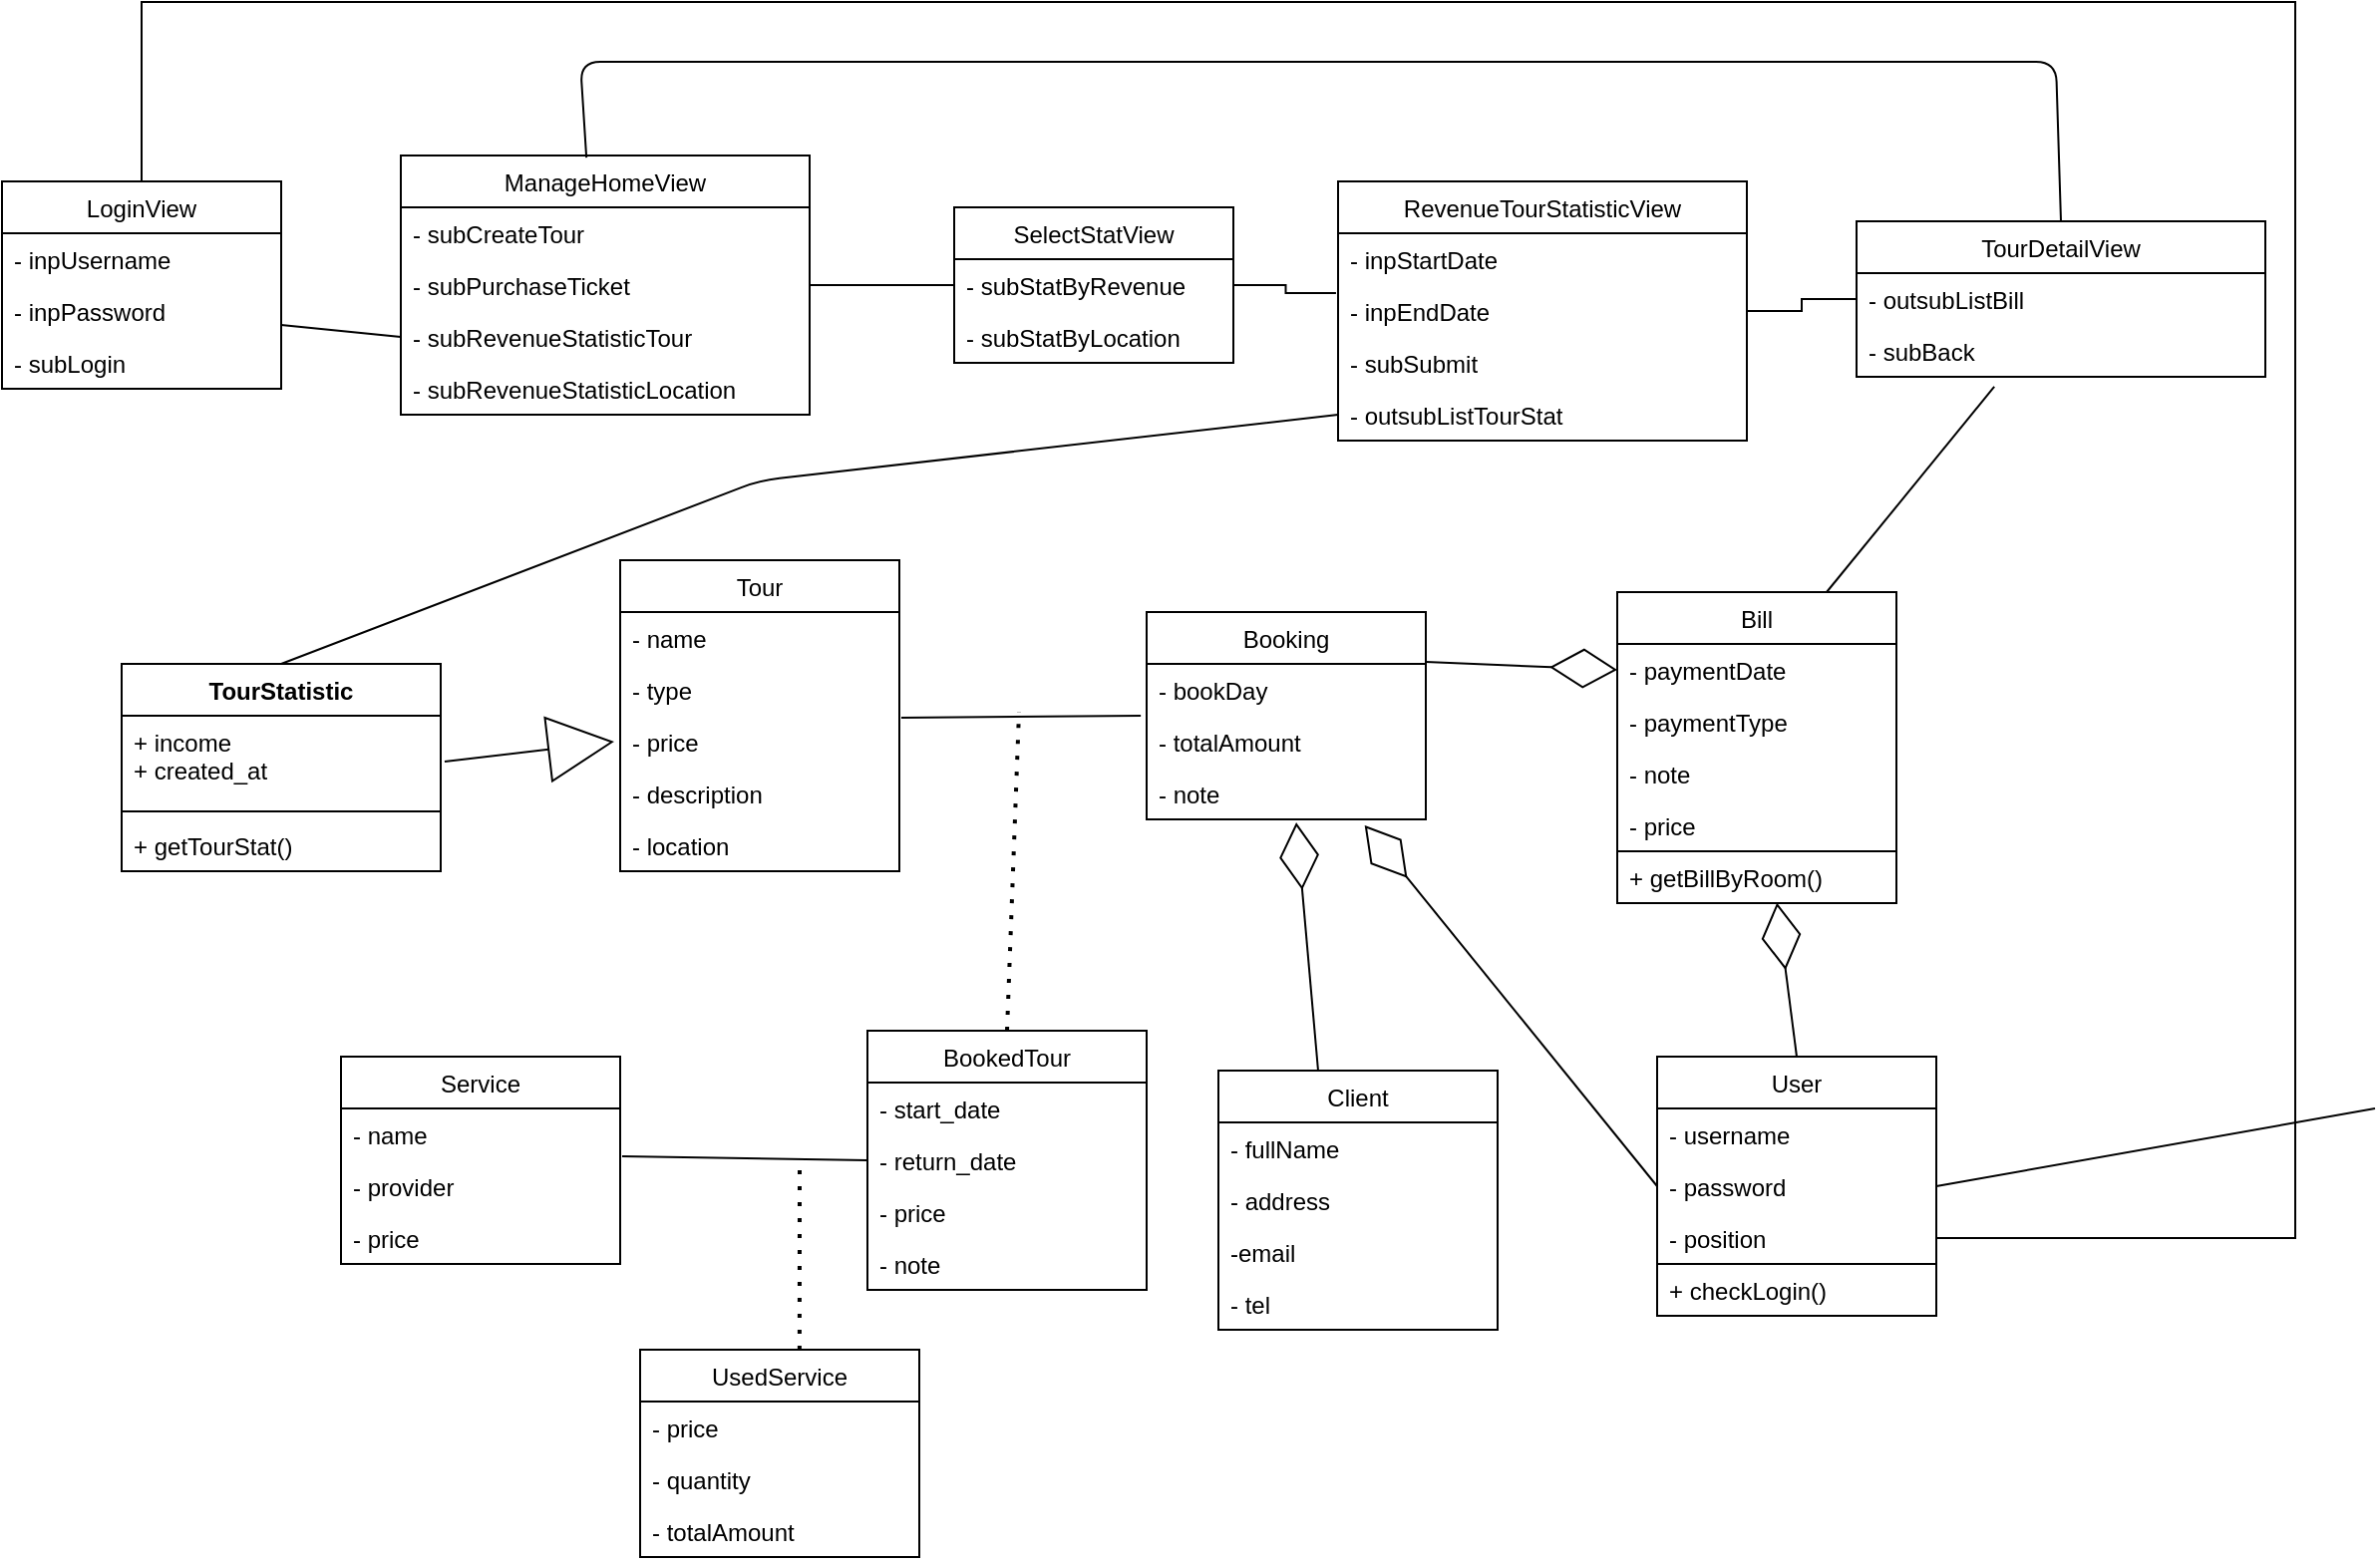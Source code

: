 <mxfile version="14.6.13" type="github">
  <diagram id="zudohQFlMkNDoasd10HX" name="Page-1">
    <mxGraphModel dx="2031" dy="2167" grid="1" gridSize="10" guides="1" tooltips="1" connect="1" arrows="1" fold="1" page="1" pageScale="1" pageWidth="850" pageHeight="1100" math="0" shadow="0">
      <root>
        <mxCell id="0" />
        <mxCell id="1" parent="0" />
        <mxCell id="9bsEgimA_0GtHh4UCd_Q-5" value="LoginView" style="swimlane;fontStyle=0;childLayout=stackLayout;horizontal=1;startSize=26;fillColor=none;horizontalStack=0;resizeParent=1;resizeParentMax=0;resizeLast=0;collapsible=1;marginBottom=0;" parent="1" vertex="1">
          <mxGeometry x="200" y="-60" width="140" height="104" as="geometry" />
        </mxCell>
        <mxCell id="9bsEgimA_0GtHh4UCd_Q-6" value="- inpUsername" style="text;strokeColor=none;fillColor=none;align=left;verticalAlign=top;spacingLeft=4;spacingRight=4;overflow=hidden;rotatable=0;points=[[0,0.5],[1,0.5]];portConstraint=eastwest;" parent="9bsEgimA_0GtHh4UCd_Q-5" vertex="1">
          <mxGeometry y="26" width="140" height="26" as="geometry" />
        </mxCell>
        <mxCell id="9bsEgimA_0GtHh4UCd_Q-7" value="- inpPassword" style="text;strokeColor=none;fillColor=none;align=left;verticalAlign=top;spacingLeft=4;spacingRight=4;overflow=hidden;rotatable=0;points=[[0,0.5],[1,0.5]];portConstraint=eastwest;" parent="9bsEgimA_0GtHh4UCd_Q-5" vertex="1">
          <mxGeometry y="52" width="140" height="26" as="geometry" />
        </mxCell>
        <mxCell id="9bsEgimA_0GtHh4UCd_Q-8" value="- subLogin" style="text;strokeColor=none;fillColor=none;align=left;verticalAlign=top;spacingLeft=4;spacingRight=4;overflow=hidden;rotatable=0;points=[[0,0.5],[1,0.5]];portConstraint=eastwest;" parent="9bsEgimA_0GtHh4UCd_Q-5" vertex="1">
          <mxGeometry y="78" width="140" height="26" as="geometry" />
        </mxCell>
        <mxCell id="9bsEgimA_0GtHh4UCd_Q-30" value="ManageHomeView" style="swimlane;fontStyle=0;childLayout=stackLayout;horizontal=1;startSize=26;fillColor=none;horizontalStack=0;resizeParent=1;resizeParentMax=0;resizeLast=0;collapsible=1;marginBottom=0;" parent="1" vertex="1">
          <mxGeometry x="400" y="-73" width="205" height="130" as="geometry" />
        </mxCell>
        <mxCell id="9bsEgimA_0GtHh4UCd_Q-31" value="- subCreateTour" style="text;strokeColor=none;fillColor=none;align=left;verticalAlign=top;spacingLeft=4;spacingRight=4;overflow=hidden;rotatable=0;points=[[0,0.5],[1,0.5]];portConstraint=eastwest;" parent="9bsEgimA_0GtHh4UCd_Q-30" vertex="1">
          <mxGeometry y="26" width="205" height="26" as="geometry" />
        </mxCell>
        <mxCell id="9bsEgimA_0GtHh4UCd_Q-32" value="- subPurchaseTicket" style="text;strokeColor=none;fillColor=none;align=left;verticalAlign=top;spacingLeft=4;spacingRight=4;overflow=hidden;rotatable=0;points=[[0,0.5],[1,0.5]];portConstraint=eastwest;" parent="9bsEgimA_0GtHh4UCd_Q-30" vertex="1">
          <mxGeometry y="52" width="205" height="26" as="geometry" />
        </mxCell>
        <mxCell id="9bsEgimA_0GtHh4UCd_Q-33" value="- subRevenueStatisticTour" style="text;strokeColor=none;fillColor=none;align=left;verticalAlign=top;spacingLeft=4;spacingRight=4;overflow=hidden;rotatable=0;points=[[0,0.5],[1,0.5]];portConstraint=eastwest;" parent="9bsEgimA_0GtHh4UCd_Q-30" vertex="1">
          <mxGeometry y="78" width="205" height="26" as="geometry" />
        </mxCell>
        <mxCell id="9bsEgimA_0GtHh4UCd_Q-34" value="- subRevenueStatisticLocation" style="text;strokeColor=none;fillColor=none;align=left;verticalAlign=top;spacingLeft=4;spacingRight=4;overflow=hidden;rotatable=0;points=[[0,0.5],[1,0.5]];portConstraint=eastwest;" parent="9bsEgimA_0GtHh4UCd_Q-30" vertex="1">
          <mxGeometry y="104" width="205" height="26" as="geometry" />
        </mxCell>
        <mxCell id="9bsEgimA_0GtHh4UCd_Q-35" value="RevenueTourStatisticView" style="swimlane;fontStyle=0;childLayout=stackLayout;horizontal=1;startSize=26;fillColor=none;horizontalStack=0;resizeParent=1;resizeParentMax=0;resizeLast=0;collapsible=1;marginBottom=0;" parent="1" vertex="1">
          <mxGeometry x="870" y="-60" width="205" height="130" as="geometry" />
        </mxCell>
        <mxCell id="9bsEgimA_0GtHh4UCd_Q-36" value="- inpStartDate" style="text;strokeColor=none;fillColor=none;align=left;verticalAlign=top;spacingLeft=4;spacingRight=4;overflow=hidden;rotatable=0;points=[[0,0.5],[1,0.5]];portConstraint=eastwest;" parent="9bsEgimA_0GtHh4UCd_Q-35" vertex="1">
          <mxGeometry y="26" width="205" height="26" as="geometry" />
        </mxCell>
        <mxCell id="9bsEgimA_0GtHh4UCd_Q-37" value="- inpEndDate" style="text;strokeColor=none;fillColor=none;align=left;verticalAlign=top;spacingLeft=4;spacingRight=4;overflow=hidden;rotatable=0;points=[[0,0.5],[1,0.5]];portConstraint=eastwest;" parent="9bsEgimA_0GtHh4UCd_Q-35" vertex="1">
          <mxGeometry y="52" width="205" height="26" as="geometry" />
        </mxCell>
        <mxCell id="9bsEgimA_0GtHh4UCd_Q-38" value="- subSubmit" style="text;strokeColor=none;fillColor=none;align=left;verticalAlign=top;spacingLeft=4;spacingRight=4;overflow=hidden;rotatable=0;points=[[0,0.5],[1,0.5]];portConstraint=eastwest;" parent="9bsEgimA_0GtHh4UCd_Q-35" vertex="1">
          <mxGeometry y="78" width="205" height="26" as="geometry" />
        </mxCell>
        <mxCell id="9bsEgimA_0GtHh4UCd_Q-39" value="- outsubListTourStat" style="text;strokeColor=none;fillColor=none;align=left;verticalAlign=top;spacingLeft=4;spacingRight=4;overflow=hidden;rotatable=0;points=[[0,0.5],[1,0.5]];portConstraint=eastwest;" parent="9bsEgimA_0GtHh4UCd_Q-35" vertex="1">
          <mxGeometry y="104" width="205" height="26" as="geometry" />
        </mxCell>
        <mxCell id="9bsEgimA_0GtHh4UCd_Q-47" value="TourDetailView" style="swimlane;fontStyle=0;childLayout=stackLayout;horizontal=1;startSize=26;fillColor=none;horizontalStack=0;resizeParent=1;resizeParentMax=0;resizeLast=0;collapsible=1;marginBottom=0;" parent="1" vertex="1">
          <mxGeometry x="1130" y="-40" width="205" height="78" as="geometry" />
        </mxCell>
        <mxCell id="9bsEgimA_0GtHh4UCd_Q-48" value="- outsubListBill" style="text;strokeColor=none;fillColor=none;align=left;verticalAlign=top;spacingLeft=4;spacingRight=4;overflow=hidden;rotatable=0;points=[[0,0.5],[1,0.5]];portConstraint=eastwest;" parent="9bsEgimA_0GtHh4UCd_Q-47" vertex="1">
          <mxGeometry y="26" width="205" height="26" as="geometry" />
        </mxCell>
        <mxCell id="9bsEgimA_0GtHh4UCd_Q-49" value="- subBack" style="text;strokeColor=none;fillColor=none;align=left;verticalAlign=top;spacingLeft=4;spacingRight=4;overflow=hidden;rotatable=0;points=[[0,0.5],[1,0.5]];portConstraint=eastwest;" parent="9bsEgimA_0GtHh4UCd_Q-47" vertex="1">
          <mxGeometry y="52" width="205" height="26" as="geometry" />
        </mxCell>
        <mxCell id="jP687EvRZ8l_pekhWvbk-1" value="SelectStatView" style="swimlane;fontStyle=0;childLayout=stackLayout;horizontal=1;startSize=26;fillColor=none;horizontalStack=0;resizeParent=1;resizeParentMax=0;resizeLast=0;collapsible=1;marginBottom=0;" vertex="1" parent="1">
          <mxGeometry x="677.5" y="-47" width="140" height="78" as="geometry" />
        </mxCell>
        <mxCell id="jP687EvRZ8l_pekhWvbk-2" value="- subStatByRevenue" style="text;strokeColor=none;fillColor=none;align=left;verticalAlign=top;spacingLeft=4;spacingRight=4;overflow=hidden;rotatable=0;points=[[0,0.5],[1,0.5]];portConstraint=eastwest;" vertex="1" parent="jP687EvRZ8l_pekhWvbk-1">
          <mxGeometry y="26" width="140" height="26" as="geometry" />
        </mxCell>
        <mxCell id="jP687EvRZ8l_pekhWvbk-3" value="- subStatByLocation" style="text;strokeColor=none;fillColor=none;align=left;verticalAlign=top;spacingLeft=4;spacingRight=4;overflow=hidden;rotatable=0;points=[[0,0.5],[1,0.5]];portConstraint=eastwest;" vertex="1" parent="jP687EvRZ8l_pekhWvbk-1">
          <mxGeometry y="52" width="140" height="26" as="geometry" />
        </mxCell>
        <mxCell id="jP687EvRZ8l_pekhWvbk-5" value="" style="endArrow=none;html=1;entryX=0;entryY=0.5;entryDx=0;entryDy=0;" edge="1" parent="1" source="9bsEgimA_0GtHh4UCd_Q-7" target="9bsEgimA_0GtHh4UCd_Q-33">
          <mxGeometry width="50" height="50" relative="1" as="geometry">
            <mxPoint x="210" y="180" as="sourcePoint" />
            <mxPoint x="260" y="130" as="targetPoint" />
          </mxGeometry>
        </mxCell>
        <mxCell id="jP687EvRZ8l_pekhWvbk-6" style="edgeStyle=orthogonalEdgeStyle;rounded=0;orthogonalLoop=1;jettySize=auto;html=1;entryX=0;entryY=0.5;entryDx=0;entryDy=0;endArrow=none;endFill=0;" edge="1" parent="1" source="9bsEgimA_0GtHh4UCd_Q-32" target="jP687EvRZ8l_pekhWvbk-2">
          <mxGeometry relative="1" as="geometry" />
        </mxCell>
        <mxCell id="jP687EvRZ8l_pekhWvbk-7" style="edgeStyle=orthogonalEdgeStyle;rounded=0;orthogonalLoop=1;jettySize=auto;html=1;entryX=-0.005;entryY=0.154;entryDx=0;entryDy=0;entryPerimeter=0;endArrow=none;endFill=0;" edge="1" parent="1" source="jP687EvRZ8l_pekhWvbk-2" target="9bsEgimA_0GtHh4UCd_Q-37">
          <mxGeometry relative="1" as="geometry" />
        </mxCell>
        <mxCell id="jP687EvRZ8l_pekhWvbk-8" style="edgeStyle=orthogonalEdgeStyle;rounded=0;orthogonalLoop=1;jettySize=auto;html=1;entryX=0;entryY=0.5;entryDx=0;entryDy=0;endArrow=none;endFill=0;" edge="1" parent="1" source="9bsEgimA_0GtHh4UCd_Q-37" target="9bsEgimA_0GtHh4UCd_Q-48">
          <mxGeometry relative="1" as="geometry" />
        </mxCell>
        <mxCell id="jP687EvRZ8l_pekhWvbk-9" value="" style="endArrow=none;html=1;entryX=0.5;entryY=0;entryDx=0;entryDy=0;exitX=0.454;exitY=0.008;exitDx=0;exitDy=0;exitPerimeter=0;" edge="1" parent="1" source="9bsEgimA_0GtHh4UCd_Q-30" target="9bsEgimA_0GtHh4UCd_Q-47">
          <mxGeometry width="50" height="50" relative="1" as="geometry">
            <mxPoint x="500" y="-120" as="sourcePoint" />
            <mxPoint x="870" y="-150" as="targetPoint" />
            <Array as="points">
              <mxPoint x="490" y="-120" />
              <mxPoint x="1230" y="-120" />
            </Array>
          </mxGeometry>
        </mxCell>
        <mxCell id="jP687EvRZ8l_pekhWvbk-10" value="Client" style="swimlane;fontStyle=0;childLayout=stackLayout;horizontal=1;startSize=26;fillColor=none;horizontalStack=0;resizeParent=1;resizeParentMax=0;resizeLast=0;collapsible=1;marginBottom=0;" vertex="1" parent="1">
          <mxGeometry x="810" y="386" width="140" height="130" as="geometry" />
        </mxCell>
        <mxCell id="jP687EvRZ8l_pekhWvbk-11" value="- fullName" style="text;strokeColor=none;fillColor=none;align=left;verticalAlign=top;spacingLeft=4;spacingRight=4;overflow=hidden;rotatable=0;points=[[0,0.5],[1,0.5]];portConstraint=eastwest;" vertex="1" parent="jP687EvRZ8l_pekhWvbk-10">
          <mxGeometry y="26" width="140" height="26" as="geometry" />
        </mxCell>
        <mxCell id="jP687EvRZ8l_pekhWvbk-12" value="- address" style="text;strokeColor=none;fillColor=none;align=left;verticalAlign=top;spacingLeft=4;spacingRight=4;overflow=hidden;rotatable=0;points=[[0,0.5],[1,0.5]];portConstraint=eastwest;" vertex="1" parent="jP687EvRZ8l_pekhWvbk-10">
          <mxGeometry y="52" width="140" height="26" as="geometry" />
        </mxCell>
        <mxCell id="jP687EvRZ8l_pekhWvbk-13" value="-email" style="text;strokeColor=none;fillColor=none;align=left;verticalAlign=top;spacingLeft=4;spacingRight=4;overflow=hidden;rotatable=0;points=[[0,0.5],[1,0.5]];portConstraint=eastwest;" vertex="1" parent="jP687EvRZ8l_pekhWvbk-10">
          <mxGeometry y="78" width="140" height="26" as="geometry" />
        </mxCell>
        <mxCell id="jP687EvRZ8l_pekhWvbk-14" value="- tel" style="text;strokeColor=none;fillColor=none;align=left;verticalAlign=top;spacingLeft=4;spacingRight=4;overflow=hidden;rotatable=0;points=[[0,0.5],[1,0.5]];portConstraint=eastwest;" vertex="1" parent="jP687EvRZ8l_pekhWvbk-10">
          <mxGeometry y="104" width="140" height="26" as="geometry" />
        </mxCell>
        <mxCell id="jP687EvRZ8l_pekhWvbk-15" value="Booking" style="swimlane;fontStyle=0;childLayout=stackLayout;horizontal=1;startSize=26;fillColor=none;horizontalStack=0;resizeParent=1;resizeParentMax=0;resizeLast=0;collapsible=1;marginBottom=0;" vertex="1" parent="1">
          <mxGeometry x="774" y="156" width="140" height="104" as="geometry" />
        </mxCell>
        <mxCell id="jP687EvRZ8l_pekhWvbk-16" value="- bookDay" style="text;strokeColor=none;fillColor=none;align=left;verticalAlign=top;spacingLeft=4;spacingRight=4;overflow=hidden;rotatable=0;points=[[0,0.5],[1,0.5]];portConstraint=eastwest;" vertex="1" parent="jP687EvRZ8l_pekhWvbk-15">
          <mxGeometry y="26" width="140" height="26" as="geometry" />
        </mxCell>
        <mxCell id="jP687EvRZ8l_pekhWvbk-17" value="- totalAmount" style="text;strokeColor=none;fillColor=none;align=left;verticalAlign=top;spacingLeft=4;spacingRight=4;overflow=hidden;rotatable=0;points=[[0,0.5],[1,0.5]];portConstraint=eastwest;" vertex="1" parent="jP687EvRZ8l_pekhWvbk-15">
          <mxGeometry y="52" width="140" height="26" as="geometry" />
        </mxCell>
        <mxCell id="jP687EvRZ8l_pekhWvbk-18" value="- note" style="text;strokeColor=none;fillColor=none;align=left;verticalAlign=top;spacingLeft=4;spacingRight=4;overflow=hidden;rotatable=0;points=[[0,0.5],[1,0.5]];portConstraint=eastwest;" vertex="1" parent="jP687EvRZ8l_pekhWvbk-15">
          <mxGeometry y="78" width="140" height="26" as="geometry" />
        </mxCell>
        <mxCell id="jP687EvRZ8l_pekhWvbk-19" value="Tour" style="swimlane;fontStyle=0;childLayout=stackLayout;horizontal=1;startSize=26;fillColor=none;horizontalStack=0;resizeParent=1;resizeParentMax=0;resizeLast=0;collapsible=1;marginBottom=0;" vertex="1" parent="1">
          <mxGeometry x="510" y="130" width="140" height="156" as="geometry" />
        </mxCell>
        <mxCell id="jP687EvRZ8l_pekhWvbk-20" value="- name" style="text;strokeColor=none;fillColor=none;align=left;verticalAlign=top;spacingLeft=4;spacingRight=4;overflow=hidden;rotatable=0;points=[[0,0.5],[1,0.5]];portConstraint=eastwest;" vertex="1" parent="jP687EvRZ8l_pekhWvbk-19">
          <mxGeometry y="26" width="140" height="26" as="geometry" />
        </mxCell>
        <mxCell id="jP687EvRZ8l_pekhWvbk-21" value="- type" style="text;strokeColor=none;fillColor=none;align=left;verticalAlign=top;spacingLeft=4;spacingRight=4;overflow=hidden;rotatable=0;points=[[0,0.5],[1,0.5]];portConstraint=eastwest;" vertex="1" parent="jP687EvRZ8l_pekhWvbk-19">
          <mxGeometry y="52" width="140" height="26" as="geometry" />
        </mxCell>
        <mxCell id="jP687EvRZ8l_pekhWvbk-22" value="- price" style="text;strokeColor=none;fillColor=none;align=left;verticalAlign=top;spacingLeft=4;spacingRight=4;overflow=hidden;rotatable=0;points=[[0,0.5],[1,0.5]];portConstraint=eastwest;" vertex="1" parent="jP687EvRZ8l_pekhWvbk-19">
          <mxGeometry y="78" width="140" height="26" as="geometry" />
        </mxCell>
        <mxCell id="jP687EvRZ8l_pekhWvbk-23" value="- description" style="text;strokeColor=none;fillColor=none;align=left;verticalAlign=top;spacingLeft=4;spacingRight=4;overflow=hidden;rotatable=0;points=[[0,0.5],[1,0.5]];portConstraint=eastwest;" vertex="1" parent="jP687EvRZ8l_pekhWvbk-19">
          <mxGeometry y="104" width="140" height="26" as="geometry" />
        </mxCell>
        <mxCell id="jP687EvRZ8l_pekhWvbk-24" value="- location" style="text;strokeColor=none;fillColor=none;align=left;verticalAlign=top;spacingLeft=4;spacingRight=4;overflow=hidden;rotatable=0;points=[[0,0.5],[1,0.5]];portConstraint=eastwest;" vertex="1" parent="jP687EvRZ8l_pekhWvbk-19">
          <mxGeometry y="130" width="140" height="26" as="geometry" />
        </mxCell>
        <mxCell id="jP687EvRZ8l_pekhWvbk-25" value="Bill" style="swimlane;fontStyle=0;childLayout=stackLayout;horizontal=1;startSize=26;fillColor=none;horizontalStack=0;resizeParent=1;resizeParentMax=0;resizeLast=0;collapsible=1;marginBottom=0;" vertex="1" parent="1">
          <mxGeometry x="1010" y="146" width="140" height="156" as="geometry" />
        </mxCell>
        <mxCell id="jP687EvRZ8l_pekhWvbk-26" value="- paymentDate" style="text;strokeColor=none;fillColor=none;align=left;verticalAlign=top;spacingLeft=4;spacingRight=4;overflow=hidden;rotatable=0;points=[[0,0.5],[1,0.5]];portConstraint=eastwest;" vertex="1" parent="jP687EvRZ8l_pekhWvbk-25">
          <mxGeometry y="26" width="140" height="26" as="geometry" />
        </mxCell>
        <mxCell id="jP687EvRZ8l_pekhWvbk-27" value="- paymentType" style="text;strokeColor=none;fillColor=none;align=left;verticalAlign=top;spacingLeft=4;spacingRight=4;overflow=hidden;rotatable=0;points=[[0,0.5],[1,0.5]];portConstraint=eastwest;" vertex="1" parent="jP687EvRZ8l_pekhWvbk-25">
          <mxGeometry y="52" width="140" height="26" as="geometry" />
        </mxCell>
        <mxCell id="jP687EvRZ8l_pekhWvbk-28" value="- note" style="text;strokeColor=none;fillColor=none;align=left;verticalAlign=top;spacingLeft=4;spacingRight=4;overflow=hidden;rotatable=0;points=[[0,0.5],[1,0.5]];portConstraint=eastwest;" vertex="1" parent="jP687EvRZ8l_pekhWvbk-25">
          <mxGeometry y="78" width="140" height="26" as="geometry" />
        </mxCell>
        <mxCell id="jP687EvRZ8l_pekhWvbk-29" value="- price" style="text;strokeColor=none;fillColor=none;align=left;verticalAlign=top;spacingLeft=4;spacingRight=4;overflow=hidden;rotatable=0;points=[[0,0.5],[1,0.5]];portConstraint=eastwest;" vertex="1" parent="jP687EvRZ8l_pekhWvbk-25">
          <mxGeometry y="104" width="140" height="26" as="geometry" />
        </mxCell>
        <mxCell id="jP687EvRZ8l_pekhWvbk-63" value="+ getBillByRoom()" style="text;fillColor=none;align=left;verticalAlign=top;spacingLeft=4;spacingRight=4;overflow=hidden;rotatable=0;points=[[0,0.5],[1,0.5]];portConstraint=eastwest;strokeColor=#000000;" vertex="1" parent="jP687EvRZ8l_pekhWvbk-25">
          <mxGeometry y="130" width="140" height="26" as="geometry" />
        </mxCell>
        <mxCell id="jP687EvRZ8l_pekhWvbk-33" value="BookedTour" style="swimlane;fontStyle=0;childLayout=stackLayout;horizontal=1;startSize=26;fillColor=none;horizontalStack=0;resizeParent=1;resizeParentMax=0;resizeLast=0;collapsible=1;marginBottom=0;" vertex="1" parent="1">
          <mxGeometry x="634" y="366" width="140" height="130" as="geometry" />
        </mxCell>
        <mxCell id="jP687EvRZ8l_pekhWvbk-34" value="- start_date" style="text;strokeColor=none;fillColor=none;align=left;verticalAlign=top;spacingLeft=4;spacingRight=4;overflow=hidden;rotatable=0;points=[[0,0.5],[1,0.5]];portConstraint=eastwest;" vertex="1" parent="jP687EvRZ8l_pekhWvbk-33">
          <mxGeometry y="26" width="140" height="26" as="geometry" />
        </mxCell>
        <mxCell id="jP687EvRZ8l_pekhWvbk-35" value="- return_date" style="text;strokeColor=none;fillColor=none;align=left;verticalAlign=top;spacingLeft=4;spacingRight=4;overflow=hidden;rotatable=0;points=[[0,0.5],[1,0.5]];portConstraint=eastwest;" vertex="1" parent="jP687EvRZ8l_pekhWvbk-33">
          <mxGeometry y="52" width="140" height="26" as="geometry" />
        </mxCell>
        <mxCell id="jP687EvRZ8l_pekhWvbk-36" value="- price" style="text;strokeColor=none;fillColor=none;align=left;verticalAlign=top;spacingLeft=4;spacingRight=4;overflow=hidden;rotatable=0;points=[[0,0.5],[1,0.5]];portConstraint=eastwest;" vertex="1" parent="jP687EvRZ8l_pekhWvbk-33">
          <mxGeometry y="78" width="140" height="26" as="geometry" />
        </mxCell>
        <mxCell id="jP687EvRZ8l_pekhWvbk-37" value="- note" style="text;strokeColor=none;fillColor=none;align=left;verticalAlign=top;spacingLeft=4;spacingRight=4;overflow=hidden;rotatable=0;points=[[0,0.5],[1,0.5]];portConstraint=eastwest;" vertex="1" parent="jP687EvRZ8l_pekhWvbk-33">
          <mxGeometry y="104" width="140" height="26" as="geometry" />
        </mxCell>
        <mxCell id="jP687EvRZ8l_pekhWvbk-38" value="User" style="swimlane;fontStyle=0;childLayout=stackLayout;horizontal=1;startSize=26;fillColor=none;horizontalStack=0;resizeParent=1;resizeParentMax=0;resizeLast=0;collapsible=1;marginBottom=0;" vertex="1" parent="1">
          <mxGeometry x="1030" y="379" width="140" height="130" as="geometry" />
        </mxCell>
        <mxCell id="jP687EvRZ8l_pekhWvbk-39" value="- username" style="text;strokeColor=none;fillColor=none;align=left;verticalAlign=top;spacingLeft=4;spacingRight=4;overflow=hidden;rotatable=0;points=[[0,0.5],[1,0.5]];portConstraint=eastwest;" vertex="1" parent="jP687EvRZ8l_pekhWvbk-38">
          <mxGeometry y="26" width="140" height="26" as="geometry" />
        </mxCell>
        <mxCell id="jP687EvRZ8l_pekhWvbk-40" value="- password" style="text;strokeColor=none;fillColor=none;align=left;verticalAlign=top;spacingLeft=4;spacingRight=4;overflow=hidden;rotatable=0;points=[[0,0.5],[1,0.5]];portConstraint=eastwest;" vertex="1" parent="jP687EvRZ8l_pekhWvbk-38">
          <mxGeometry y="52" width="140" height="26" as="geometry" />
        </mxCell>
        <mxCell id="jP687EvRZ8l_pekhWvbk-41" value="- position" style="text;strokeColor=none;fillColor=none;align=left;verticalAlign=top;spacingLeft=4;spacingRight=4;overflow=hidden;rotatable=0;points=[[0,0.5],[1,0.5]];portConstraint=eastwest;" vertex="1" parent="jP687EvRZ8l_pekhWvbk-38">
          <mxGeometry y="78" width="140" height="26" as="geometry" />
        </mxCell>
        <mxCell id="jP687EvRZ8l_pekhWvbk-64" value="+ checkLogin()" style="text;fillColor=none;align=left;verticalAlign=top;spacingLeft=4;spacingRight=4;overflow=hidden;rotatable=0;points=[[0,0.5],[1,0.5]];portConstraint=eastwest;strokeColor=#000000;" vertex="1" parent="jP687EvRZ8l_pekhWvbk-38">
          <mxGeometry y="104" width="140" height="26" as="geometry" />
        </mxCell>
        <mxCell id="jP687EvRZ8l_pekhWvbk-42" value="" style="endArrow=diamondThin;html=1;endFill=0;endSize=31;entryX=0.536;entryY=1.06;entryDx=0;entryDy=0;entryPerimeter=0;" edge="1" parent="1" target="jP687EvRZ8l_pekhWvbk-18">
          <mxGeometry width="50" height="50" relative="1" as="geometry">
            <mxPoint x="860" y="386" as="sourcePoint" />
            <mxPoint x="850" y="290" as="targetPoint" />
          </mxGeometry>
        </mxCell>
        <mxCell id="jP687EvRZ8l_pekhWvbk-43" value="" style="endArrow=diamondThin;html=1;exitX=1;exitY=-0.038;exitDx=0;exitDy=0;exitPerimeter=0;entryX=0;entryY=0.5;entryDx=0;entryDy=0;endFill=0;endSize=31;" edge="1" parent="1" source="jP687EvRZ8l_pekhWvbk-16" target="jP687EvRZ8l_pekhWvbk-26">
          <mxGeometry width="50" height="50" relative="1" as="geometry">
            <mxPoint x="852.04" y="94.99" as="sourcePoint" />
            <mxPoint x="854" y="166" as="targetPoint" />
          </mxGeometry>
        </mxCell>
        <mxCell id="jP687EvRZ8l_pekhWvbk-44" value="" style="endArrow=none;html=1;endSize=31;exitX=1.007;exitY=0.038;exitDx=0;exitDy=0;exitPerimeter=0;entryX=-0.021;entryY=1;entryDx=0;entryDy=0;entryPerimeter=0;" edge="1" parent="1" source="jP687EvRZ8l_pekhWvbk-22" target="jP687EvRZ8l_pekhWvbk-16">
          <mxGeometry width="50" height="50" relative="1" as="geometry">
            <mxPoint x="810" y="316" as="sourcePoint" />
            <mxPoint x="860" y="266" as="targetPoint" />
          </mxGeometry>
        </mxCell>
        <mxCell id="jP687EvRZ8l_pekhWvbk-45" value="" style="endArrow=none;dashed=1;html=1;dashPattern=1 3;strokeWidth=2;endSize=31;exitX=0.5;exitY=0;exitDx=0;exitDy=0;" edge="1" parent="1" source="jP687EvRZ8l_pekhWvbk-33">
          <mxGeometry width="50" height="50" relative="1" as="geometry">
            <mxPoint x="810" y="316" as="sourcePoint" />
            <mxPoint x="710" y="206" as="targetPoint" />
          </mxGeometry>
        </mxCell>
        <mxCell id="jP687EvRZ8l_pekhWvbk-46" value="" style="endArrow=block;html=1;endSize=31;exitX=1.014;exitY=-0.115;exitDx=0;exitDy=0;exitPerimeter=0;endFill=0;" edge="1" parent="1">
          <mxGeometry width="50" height="50" relative="1" as="geometry">
            <mxPoint x="421.96" y="231.01" as="sourcePoint" />
            <mxPoint x="507" y="221" as="targetPoint" />
          </mxGeometry>
        </mxCell>
        <mxCell id="jP687EvRZ8l_pekhWvbk-47" value="" style="endArrow=diamondThin;html=1;exitX=0.5;exitY=0;exitDx=0;exitDy=0;endFill=0;endSize=31;entryX=0.572;entryY=0.995;entryDx=0;entryDy=0;entryPerimeter=0;" edge="1" parent="1" source="jP687EvRZ8l_pekhWvbk-38" target="jP687EvRZ8l_pekhWvbk-63">
          <mxGeometry width="50" height="50" relative="1" as="geometry">
            <mxPoint x="924" y="217.012" as="sourcePoint" />
            <mxPoint x="1090" y="340" as="targetPoint" />
          </mxGeometry>
        </mxCell>
        <mxCell id="jP687EvRZ8l_pekhWvbk-48" value="Service" style="swimlane;fontStyle=0;childLayout=stackLayout;horizontal=1;startSize=26;fillColor=none;horizontalStack=0;resizeParent=1;resizeParentMax=0;resizeLast=0;collapsible=1;marginBottom=0;" vertex="1" parent="1">
          <mxGeometry x="370" y="379" width="140" height="104" as="geometry" />
        </mxCell>
        <mxCell id="jP687EvRZ8l_pekhWvbk-49" value="- name" style="text;strokeColor=none;fillColor=none;align=left;verticalAlign=top;spacingLeft=4;spacingRight=4;overflow=hidden;rotatable=0;points=[[0,0.5],[1,0.5]];portConstraint=eastwest;" vertex="1" parent="jP687EvRZ8l_pekhWvbk-48">
          <mxGeometry y="26" width="140" height="26" as="geometry" />
        </mxCell>
        <mxCell id="jP687EvRZ8l_pekhWvbk-50" value="- provider" style="text;strokeColor=none;fillColor=none;align=left;verticalAlign=top;spacingLeft=4;spacingRight=4;overflow=hidden;rotatable=0;points=[[0,0.5],[1,0.5]];portConstraint=eastwest;" vertex="1" parent="jP687EvRZ8l_pekhWvbk-48">
          <mxGeometry y="52" width="140" height="26" as="geometry" />
        </mxCell>
        <mxCell id="jP687EvRZ8l_pekhWvbk-51" value="- price" style="text;strokeColor=none;fillColor=none;align=left;verticalAlign=top;spacingLeft=4;spacingRight=4;overflow=hidden;rotatable=0;points=[[0,0.5],[1,0.5]];portConstraint=eastwest;" vertex="1" parent="jP687EvRZ8l_pekhWvbk-48">
          <mxGeometry y="78" width="140" height="26" as="geometry" />
        </mxCell>
        <mxCell id="jP687EvRZ8l_pekhWvbk-52" value="" style="endArrow=none;html=1;endSize=31;exitX=1.007;exitY=-0.077;exitDx=0;exitDy=0;exitPerimeter=0;entryX=0;entryY=0.5;entryDx=0;entryDy=0;" edge="1" parent="1" source="jP687EvRZ8l_pekhWvbk-50" target="jP687EvRZ8l_pekhWvbk-35">
          <mxGeometry width="50" height="50" relative="1" as="geometry">
            <mxPoint x="660.98" y="218.988" as="sourcePoint" />
            <mxPoint x="781.06" y="218" as="targetPoint" />
          </mxGeometry>
        </mxCell>
        <mxCell id="jP687EvRZ8l_pekhWvbk-53" value="UsedService" style="swimlane;fontStyle=0;childLayout=stackLayout;horizontal=1;startSize=26;fillColor=none;horizontalStack=0;resizeParent=1;resizeParentMax=0;resizeLast=0;collapsible=1;marginBottom=0;" vertex="1" parent="1">
          <mxGeometry x="520" y="526" width="140" height="104" as="geometry" />
        </mxCell>
        <mxCell id="jP687EvRZ8l_pekhWvbk-54" value="- price" style="text;strokeColor=none;fillColor=none;align=left;verticalAlign=top;spacingLeft=4;spacingRight=4;overflow=hidden;rotatable=0;points=[[0,0.5],[1,0.5]];portConstraint=eastwest;" vertex="1" parent="jP687EvRZ8l_pekhWvbk-53">
          <mxGeometry y="26" width="140" height="26" as="geometry" />
        </mxCell>
        <mxCell id="jP687EvRZ8l_pekhWvbk-55" value="- quantity" style="text;strokeColor=none;fillColor=none;align=left;verticalAlign=top;spacingLeft=4;spacingRight=4;overflow=hidden;rotatable=0;points=[[0,0.5],[1,0.5]];portConstraint=eastwest;" vertex="1" parent="jP687EvRZ8l_pekhWvbk-53">
          <mxGeometry y="52" width="140" height="26" as="geometry" />
        </mxCell>
        <mxCell id="jP687EvRZ8l_pekhWvbk-56" value="- totalAmount" style="text;strokeColor=none;fillColor=none;align=left;verticalAlign=top;spacingLeft=4;spacingRight=4;overflow=hidden;rotatable=0;points=[[0,0.5],[1,0.5]];portConstraint=eastwest;" vertex="1" parent="jP687EvRZ8l_pekhWvbk-53">
          <mxGeometry y="78" width="140" height="26" as="geometry" />
        </mxCell>
        <mxCell id="jP687EvRZ8l_pekhWvbk-57" value="" style="endArrow=none;dashed=1;html=1;dashPattern=1 3;strokeWidth=2;endSize=31;exitX=0.571;exitY=0;exitDx=0;exitDy=0;exitPerimeter=0;" edge="1" parent="1" source="jP687EvRZ8l_pekhWvbk-53">
          <mxGeometry width="50" height="50" relative="1" as="geometry">
            <mxPoint x="740" y="376" as="sourcePoint" />
            <mxPoint x="600" y="436" as="targetPoint" />
          </mxGeometry>
        </mxCell>
        <mxCell id="jP687EvRZ8l_pekhWvbk-59" value="TourStatistic" style="swimlane;fontStyle=1;align=center;verticalAlign=top;childLayout=stackLayout;horizontal=1;startSize=26;horizontalStack=0;resizeParent=1;resizeParentMax=0;resizeLast=0;collapsible=1;marginBottom=0;" vertex="1" parent="1">
          <mxGeometry x="260" y="182" width="160" height="104" as="geometry" />
        </mxCell>
        <mxCell id="jP687EvRZ8l_pekhWvbk-60" value="+ income&#xa;+ created_at" style="text;strokeColor=none;fillColor=none;align=left;verticalAlign=top;spacingLeft=4;spacingRight=4;overflow=hidden;rotatable=0;points=[[0,0.5],[1,0.5]];portConstraint=eastwest;" vertex="1" parent="jP687EvRZ8l_pekhWvbk-59">
          <mxGeometry y="26" width="160" height="44" as="geometry" />
        </mxCell>
        <mxCell id="jP687EvRZ8l_pekhWvbk-61" value="" style="line;strokeWidth=1;fillColor=none;align=left;verticalAlign=middle;spacingTop=-1;spacingLeft=3;spacingRight=3;rotatable=0;labelPosition=right;points=[];portConstraint=eastwest;" vertex="1" parent="jP687EvRZ8l_pekhWvbk-59">
          <mxGeometry y="70" width="160" height="8" as="geometry" />
        </mxCell>
        <mxCell id="jP687EvRZ8l_pekhWvbk-62" value="+ getTourStat()" style="text;strokeColor=none;fillColor=none;align=left;verticalAlign=top;spacingLeft=4;spacingRight=4;overflow=hidden;rotatable=0;points=[[0,0.5],[1,0.5]];portConstraint=eastwest;" vertex="1" parent="jP687EvRZ8l_pekhWvbk-59">
          <mxGeometry y="78" width="160" height="26" as="geometry" />
        </mxCell>
        <mxCell id="jP687EvRZ8l_pekhWvbk-67" style="edgeStyle=orthogonalEdgeStyle;rounded=0;orthogonalLoop=1;jettySize=auto;html=1;exitX=0;exitY=1;exitDx=0;exitDy=0;entryX=1;entryY=0.5;entryDx=0;entryDy=0;endArrow=none;endFill=0;" edge="1" parent="1" source="jP687EvRZ8l_pekhWvbk-66" target="jP687EvRZ8l_pekhWvbk-40">
          <mxGeometry relative="1" as="geometry" />
        </mxCell>
        <mxCell id="jP687EvRZ8l_pekhWvbk-68" style="edgeStyle=orthogonalEdgeStyle;rounded=0;orthogonalLoop=1;jettySize=auto;html=1;exitX=1;exitY=0.5;exitDx=0;exitDy=0;entryX=0.5;entryY=0;entryDx=0;entryDy=0;endArrow=none;endFill=0;" edge="1" parent="1" source="jP687EvRZ8l_pekhWvbk-41" target="9bsEgimA_0GtHh4UCd_Q-5">
          <mxGeometry relative="1" as="geometry">
            <Array as="points">
              <mxPoint x="1350" y="470" />
              <mxPoint x="1350" y="-150" />
              <mxPoint x="270" y="-150" />
            </Array>
          </mxGeometry>
        </mxCell>
        <mxCell id="jP687EvRZ8l_pekhWvbk-66" value="" style="shape=partialRectangle;whiteSpace=wrap;html=1;bottom=0;right=0;fillColor=none;strokeColor=#000000;" vertex="1" parent="1">
          <mxGeometry x="1390" y="345" height="60" as="geometry" />
        </mxCell>
        <mxCell id="jP687EvRZ8l_pekhWvbk-69" value="" style="endArrow=none;html=1;entryX=0;entryY=0.5;entryDx=0;entryDy=0;exitX=0.5;exitY=0;exitDx=0;exitDy=0;" edge="1" parent="1" source="jP687EvRZ8l_pekhWvbk-59" target="9bsEgimA_0GtHh4UCd_Q-39">
          <mxGeometry width="50" height="50" relative="1" as="geometry">
            <mxPoint x="650" y="120" as="sourcePoint" />
            <mxPoint x="700" y="70" as="targetPoint" />
            <Array as="points">
              <mxPoint x="580" y="90" />
            </Array>
          </mxGeometry>
        </mxCell>
        <mxCell id="jP687EvRZ8l_pekhWvbk-70" value="" style="endArrow=none;html=1;entryX=0.337;entryY=1.192;entryDx=0;entryDy=0;entryPerimeter=0;exitX=0.75;exitY=0;exitDx=0;exitDy=0;" edge="1" parent="1" source="jP687EvRZ8l_pekhWvbk-25" target="9bsEgimA_0GtHh4UCd_Q-49">
          <mxGeometry width="50" height="50" relative="1" as="geometry">
            <mxPoint x="1150" y="130" as="sourcePoint" />
            <mxPoint x="1200" y="80" as="targetPoint" />
          </mxGeometry>
        </mxCell>
        <mxCell id="jP687EvRZ8l_pekhWvbk-71" value="" style="endArrow=diamondThin;html=1;exitX=0;exitY=0.5;exitDx=0;exitDy=0;endFill=0;endSize=31;entryX=0.781;entryY=1.115;entryDx=0;entryDy=0;entryPerimeter=0;" edge="1" parent="1" source="jP687EvRZ8l_pekhWvbk-40" target="jP687EvRZ8l_pekhWvbk-18">
          <mxGeometry width="50" height="50" relative="1" as="geometry">
            <mxPoint x="1110" y="389" as="sourcePoint" />
            <mxPoint x="1100.08" y="311.87" as="targetPoint" />
          </mxGeometry>
        </mxCell>
      </root>
    </mxGraphModel>
  </diagram>
</mxfile>
